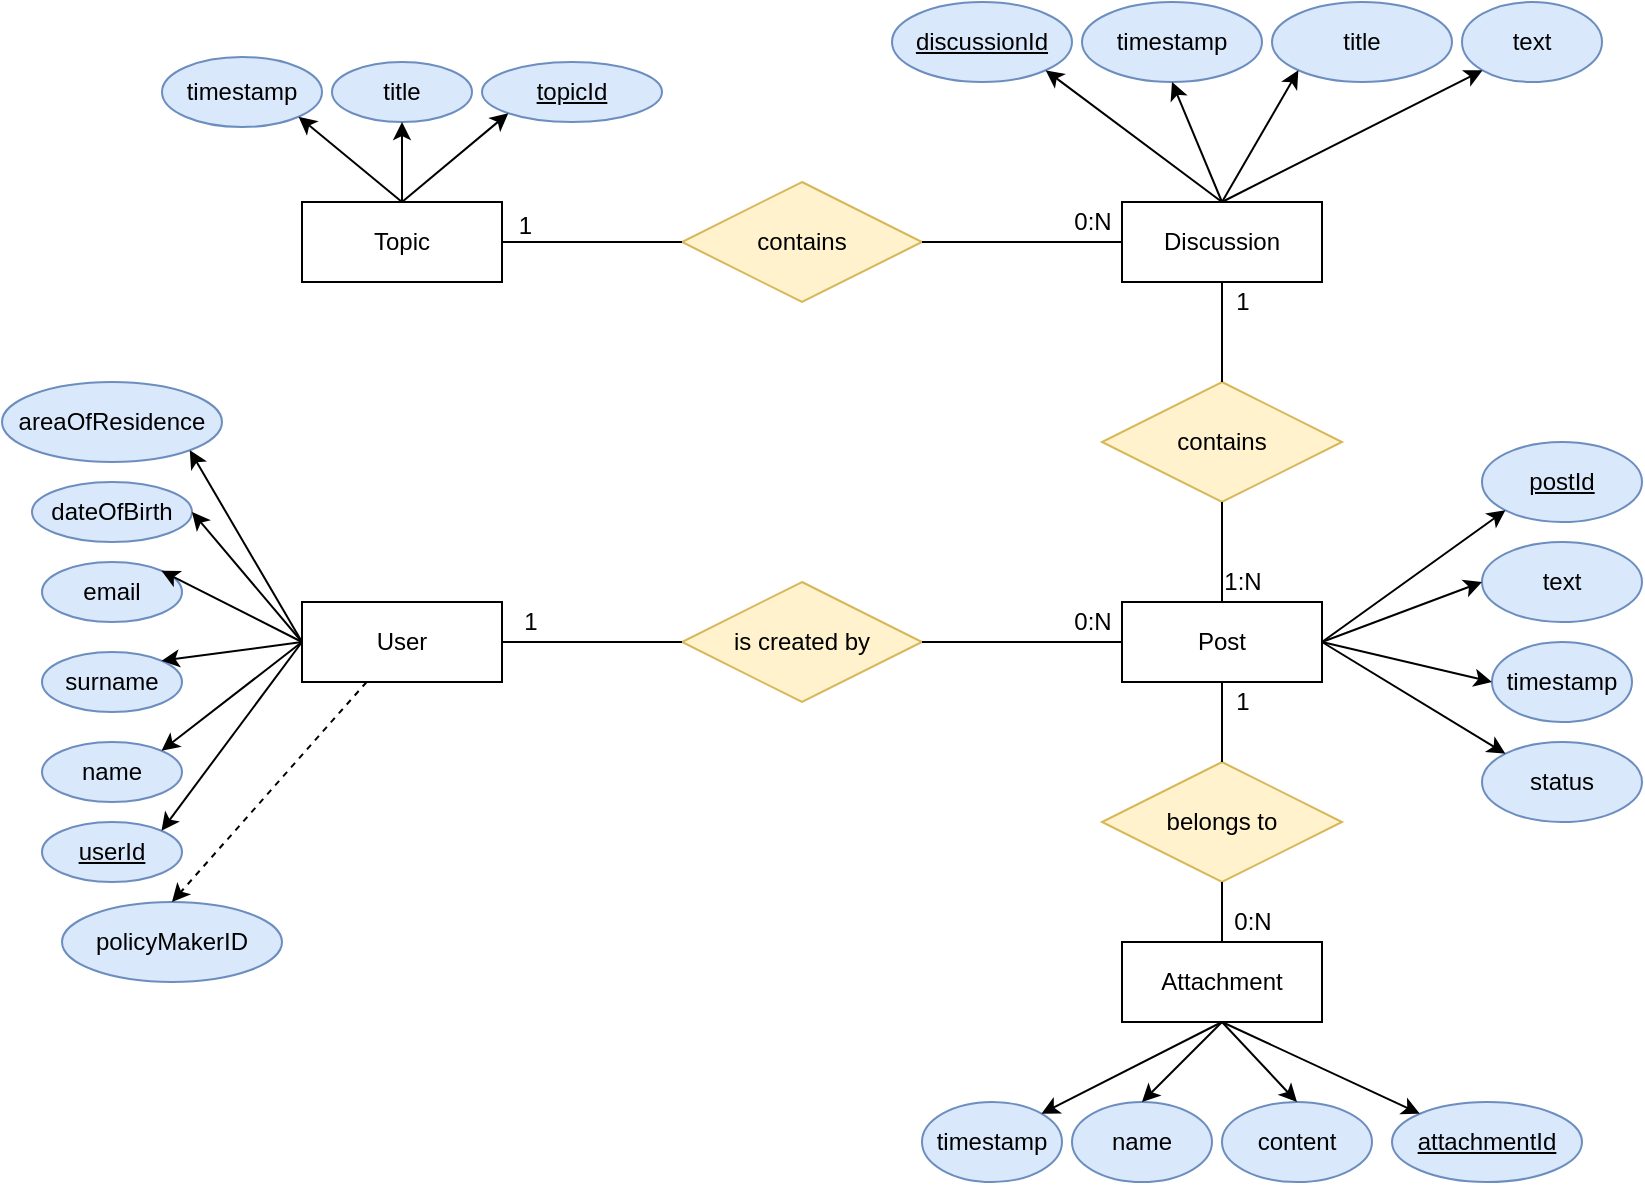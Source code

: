 <mxfile version="16.1.2" type="device" pages="2"><diagram id="SVVBRJqI4IuTLU3fTbfL" name="Forum"><mxGraphModel dx="1662" dy="865" grid="1" gridSize="10" guides="1" tooltips="1" connect="1" arrows="1" fold="1" page="1" pageScale="1" pageWidth="827" pageHeight="1169" math="0" shadow="0"><root><mxCell id="0"/><mxCell id="1" parent="0"/><mxCell id="eWczIR_CgDYCzetP5Jwq-1" value="Topic" style="whiteSpace=wrap;html=1;align=center;" parent="1" vertex="1"><mxGeometry x="290" y="470" width="100" height="40" as="geometry"/></mxCell><mxCell id="eWczIR_CgDYCzetP5Jwq-2" value="&lt;u&gt;topicId&lt;/u&gt;" style="ellipse;whiteSpace=wrap;html=1;fillColor=#dae8fc;strokeColor=#6c8ebf;" parent="1" vertex="1"><mxGeometry x="380" y="400" width="90" height="30" as="geometry"/></mxCell><mxCell id="eWczIR_CgDYCzetP5Jwq-4" value="timestamp" style="ellipse;whiteSpace=wrap;html=1;fillColor=#dae8fc;strokeColor=#6c8ebf;" parent="1" vertex="1"><mxGeometry x="220" y="397.5" width="80" height="35" as="geometry"/></mxCell><mxCell id="eWczIR_CgDYCzetP5Jwq-6" value="title" style="ellipse;whiteSpace=wrap;html=1;fillColor=#dae8fc;strokeColor=#6c8ebf;" parent="1" vertex="1"><mxGeometry x="305" y="400" width="70" height="30" as="geometry"/></mxCell><mxCell id="eWczIR_CgDYCzetP5Jwq-8" value="Discussion" style="whiteSpace=wrap;html=1;align=center;" parent="1" vertex="1"><mxGeometry x="700" y="470" width="100" height="40" as="geometry"/></mxCell><mxCell id="eWczIR_CgDYCzetP5Jwq-9" value="&lt;u&gt;discussionId&lt;/u&gt;" style="ellipse;whiteSpace=wrap;html=1;fillColor=#dae8fc;strokeColor=#6c8ebf;" parent="1" vertex="1"><mxGeometry x="585" y="370" width="90" height="40" as="geometry"/></mxCell><mxCell id="eWczIR_CgDYCzetP5Jwq-11" value="text" style="ellipse;whiteSpace=wrap;html=1;fillColor=#dae8fc;strokeColor=#6c8ebf;" parent="1" vertex="1"><mxGeometry x="870" y="370" width="70" height="40" as="geometry"/></mxCell><mxCell id="eWczIR_CgDYCzetP5Jwq-13" value="title" style="ellipse;whiteSpace=wrap;html=1;fillColor=#dae8fc;strokeColor=#6c8ebf;" parent="1" vertex="1"><mxGeometry x="775" y="370" width="90" height="40" as="geometry"/></mxCell><mxCell id="eWczIR_CgDYCzetP5Jwq-15" value="contains" style="shape=rhombus;perimeter=rhombusPerimeter;whiteSpace=wrap;html=1;align=center;fillColor=#fff2cc;strokeColor=#d6b656;" parent="1" vertex="1"><mxGeometry x="480" y="460" width="120" height="60" as="geometry"/></mxCell><mxCell id="eWczIR_CgDYCzetP5Jwq-16" value="" style="endArrow=none;html=1;rounded=0;exitX=1;exitY=0.5;exitDx=0;exitDy=0;entryX=0;entryY=0.5;entryDx=0;entryDy=0;" parent="1" source="eWczIR_CgDYCzetP5Jwq-1" target="eWczIR_CgDYCzetP5Jwq-15" edge="1"><mxGeometry relative="1" as="geometry"><mxPoint x="390" y="560" as="sourcePoint"/><mxPoint x="550" y="560" as="targetPoint"/></mxGeometry></mxCell><mxCell id="eWczIR_CgDYCzetP5Jwq-17" value="1" style="resizable=0;html=1;align=right;verticalAlign=bottom;" parent="eWczIR_CgDYCzetP5Jwq-16" connectable="0" vertex="1"><mxGeometry x="1" relative="1" as="geometry"><mxPoint x="-75" as="offset"/></mxGeometry></mxCell><mxCell id="eWczIR_CgDYCzetP5Jwq-21" value="" style="endArrow=none;html=1;rounded=0;exitX=1;exitY=0.5;exitDx=0;exitDy=0;entryX=0;entryY=0.5;entryDx=0;entryDy=0;" parent="1" source="eWczIR_CgDYCzetP5Jwq-15" target="eWczIR_CgDYCzetP5Jwq-8" edge="1"><mxGeometry relative="1" as="geometry"><mxPoint x="560" y="550" as="sourcePoint"/><mxPoint x="700" y="550" as="targetPoint"/></mxGeometry></mxCell><mxCell id="eWczIR_CgDYCzetP5Jwq-23" value="Post" style="whiteSpace=wrap;html=1;align=center;" parent="1" vertex="1"><mxGeometry x="700" y="670" width="100" height="40" as="geometry"/></mxCell><mxCell id="eWczIR_CgDYCzetP5Jwq-24" value="&lt;u&gt;postId&lt;/u&gt;" style="ellipse;whiteSpace=wrap;html=1;fillColor=#dae8fc;strokeColor=#6c8ebf;" parent="1" vertex="1"><mxGeometry x="880" y="590" width="80" height="40" as="geometry"/></mxCell><mxCell id="eWczIR_CgDYCzetP5Jwq-27" value="timestamp" style="ellipse;whiteSpace=wrap;html=1;fillColor=#dae8fc;strokeColor=#6c8ebf;" parent="1" vertex="1"><mxGeometry x="680" y="370" width="90" height="40" as="geometry"/></mxCell><mxCell id="eWczIR_CgDYCzetP5Jwq-29" value="" style="endArrow=classic;html=1;rounded=0;exitX=0.5;exitY=0;exitDx=0;exitDy=0;entryX=0.5;entryY=1;entryDx=0;entryDy=0;" parent="1" source="eWczIR_CgDYCzetP5Jwq-8" target="eWczIR_CgDYCzetP5Jwq-27" edge="1"><mxGeometry width="50" height="50" relative="1" as="geometry"><mxPoint x="600" y="700" as="sourcePoint"/><mxPoint x="650" y="650" as="targetPoint"/></mxGeometry></mxCell><mxCell id="eWczIR_CgDYCzetP5Jwq-31" value="" style="endArrow=classic;html=1;rounded=0;exitX=0.5;exitY=0;exitDx=0;exitDy=0;entryX=1;entryY=1;entryDx=0;entryDy=0;" parent="1" source="eWczIR_CgDYCzetP5Jwq-8" target="eWczIR_CgDYCzetP5Jwq-9" edge="1"><mxGeometry width="50" height="50" relative="1" as="geometry"><mxPoint x="785" y="480" as="sourcePoint"/><mxPoint x="840" y="340" as="targetPoint"/></mxGeometry></mxCell><mxCell id="eWczIR_CgDYCzetP5Jwq-32" value="" style="endArrow=classic;html=1;rounded=0;exitX=0.5;exitY=0;exitDx=0;exitDy=0;entryX=0;entryY=1;entryDx=0;entryDy=0;" parent="1" source="eWczIR_CgDYCzetP5Jwq-8" target="eWczIR_CgDYCzetP5Jwq-13" edge="1"><mxGeometry width="50" height="50" relative="1" as="geometry"><mxPoint x="795" y="490" as="sourcePoint"/><mxPoint x="850" y="350" as="targetPoint"/></mxGeometry></mxCell><mxCell id="eWczIR_CgDYCzetP5Jwq-33" value="" style="endArrow=classic;html=1;rounded=0;exitX=0.5;exitY=0;exitDx=0;exitDy=0;entryX=0;entryY=1;entryDx=0;entryDy=0;" parent="1" source="eWczIR_CgDYCzetP5Jwq-8" target="eWczIR_CgDYCzetP5Jwq-11" edge="1"><mxGeometry width="50" height="50" relative="1" as="geometry"><mxPoint x="805" y="500" as="sourcePoint"/><mxPoint x="860" y="360" as="targetPoint"/></mxGeometry></mxCell><mxCell id="eWczIR_CgDYCzetP5Jwq-34" value="text" style="ellipse;whiteSpace=wrap;html=1;fillColor=#dae8fc;strokeColor=#6c8ebf;" parent="1" vertex="1"><mxGeometry x="880" y="640" width="80" height="40" as="geometry"/></mxCell><mxCell id="eWczIR_CgDYCzetP5Jwq-35" value="timestamp" style="ellipse;whiteSpace=wrap;html=1;fillColor=#dae8fc;strokeColor=#6c8ebf;" parent="1" vertex="1"><mxGeometry x="885" y="690" width="70" height="40" as="geometry"/></mxCell><mxCell id="eWczIR_CgDYCzetP5Jwq-36" value="status" style="ellipse;whiteSpace=wrap;html=1;fillColor=#dae8fc;strokeColor=#6c8ebf;" parent="1" vertex="1"><mxGeometry x="880" y="740" width="80" height="40" as="geometry"/></mxCell><mxCell id="eWczIR_CgDYCzetP5Jwq-37" value="" style="endArrow=classic;html=1;rounded=0;exitX=1;exitY=0.5;exitDx=0;exitDy=0;entryX=0;entryY=0.5;entryDx=0;entryDy=0;" parent="1" source="eWczIR_CgDYCzetP5Jwq-23" target="eWczIR_CgDYCzetP5Jwq-34" edge="1"><mxGeometry width="50" height="50" relative="1" as="geometry"><mxPoint x="810" y="480" as="sourcePoint"/><mxPoint x="910" y="420" as="targetPoint"/></mxGeometry></mxCell><mxCell id="eWczIR_CgDYCzetP5Jwq-39" value="" style="endArrow=classic;html=1;rounded=0;exitX=1;exitY=0.5;exitDx=0;exitDy=0;entryX=0;entryY=0.5;entryDx=0;entryDy=0;" parent="1" source="eWczIR_CgDYCzetP5Jwq-23" target="eWczIR_CgDYCzetP5Jwq-35" edge="1"><mxGeometry width="50" height="50" relative="1" as="geometry"><mxPoint x="810" y="640" as="sourcePoint"/><mxPoint x="880" y="710" as="targetPoint"/></mxGeometry></mxCell><mxCell id="eWczIR_CgDYCzetP5Jwq-40" value="" style="endArrow=classic;html=1;rounded=0;entryX=0;entryY=0;entryDx=0;entryDy=0;" parent="1" target="eWczIR_CgDYCzetP5Jwq-36" edge="1"><mxGeometry width="50" height="50" relative="1" as="geometry"><mxPoint x="800" y="690" as="sourcePoint"/><mxPoint x="890" y="720" as="targetPoint"/></mxGeometry></mxCell><mxCell id="eWczIR_CgDYCzetP5Jwq-41" value="" style="endArrow=classic;html=1;rounded=0;entryX=0;entryY=1;entryDx=0;entryDy=0;" parent="1" target="eWczIR_CgDYCzetP5Jwq-24" edge="1"><mxGeometry width="50" height="50" relative="1" as="geometry"><mxPoint x="800" y="690" as="sourcePoint"/><mxPoint x="900" y="730" as="targetPoint"/></mxGeometry></mxCell><mxCell id="eWczIR_CgDYCzetP5Jwq-42" value="contains" style="shape=rhombus;perimeter=rhombusPerimeter;whiteSpace=wrap;html=1;align=center;fillColor=#fff2cc;strokeColor=#d6b656;" parent="1" vertex="1"><mxGeometry x="690" y="560" width="120" height="60" as="geometry"/></mxCell><mxCell id="eWczIR_CgDYCzetP5Jwq-43" value="" style="endArrow=none;html=1;rounded=0;exitX=0.5;exitY=1;exitDx=0;exitDy=0;entryX=0.5;entryY=0;entryDx=0;entryDy=0;" parent="1" source="eWczIR_CgDYCzetP5Jwq-8" target="eWczIR_CgDYCzetP5Jwq-42" edge="1"><mxGeometry relative="1" as="geometry"><mxPoint x="490" y="840" as="sourcePoint"/><mxPoint x="650" y="840" as="targetPoint"/></mxGeometry></mxCell><mxCell id="eWczIR_CgDYCzetP5Jwq-44" value="" style="endArrow=none;html=1;rounded=0;exitX=0.5;exitY=1;exitDx=0;exitDy=0;entryX=0.5;entryY=0;entryDx=0;entryDy=0;" parent="1" source="eWczIR_CgDYCzetP5Jwq-42" target="eWczIR_CgDYCzetP5Jwq-23" edge="1"><mxGeometry relative="1" as="geometry"><mxPoint x="760" y="520" as="sourcePoint"/><mxPoint x="760" y="570" as="targetPoint"/></mxGeometry></mxCell><mxCell id="eWczIR_CgDYCzetP5Jwq-45" value="1:N" style="text;html=1;align=center;verticalAlign=middle;resizable=0;points=[];autosize=1;strokeColor=none;fillColor=none;" parent="1" vertex="1"><mxGeometry x="745" y="650" width="30" height="20" as="geometry"/></mxCell><mxCell id="eWczIR_CgDYCzetP5Jwq-47" value="1" style="text;html=1;align=center;verticalAlign=middle;resizable=0;points=[];autosize=1;strokeColor=none;fillColor=none;" parent="1" vertex="1"><mxGeometry x="750" y="510" width="20" height="20" as="geometry"/></mxCell><mxCell id="eWczIR_CgDYCzetP5Jwq-52" value="is created by" style="shape=rhombus;perimeter=rhombusPerimeter;whiteSpace=wrap;html=1;align=center;fillColor=#fff2cc;strokeColor=#d6b656;" parent="1" vertex="1"><mxGeometry x="480" y="660" width="120" height="60" as="geometry"/></mxCell><mxCell id="eWczIR_CgDYCzetP5Jwq-53" value="" style="endArrow=none;html=1;rounded=0;entryX=0;entryY=0.5;entryDx=0;entryDy=0;exitX=1;exitY=0.5;exitDx=0;exitDy=0;" parent="1" source="eWczIR_CgDYCzetP5Jwq-52" target="eWczIR_CgDYCzetP5Jwq-23" edge="1"><mxGeometry relative="1" as="geometry"><mxPoint x="620" y="760" as="sourcePoint"/><mxPoint x="780" y="760" as="targetPoint"/></mxGeometry></mxCell><mxCell id="eWczIR_CgDYCzetP5Jwq-54" value="0:N" style="text;html=1;align=center;verticalAlign=middle;resizable=0;points=[];autosize=1;strokeColor=none;fillColor=none;" parent="1" vertex="1"><mxGeometry x="670" y="670" width="30" height="20" as="geometry"/></mxCell><mxCell id="eWczIR_CgDYCzetP5Jwq-56" value="User" style="whiteSpace=wrap;html=1;align=center;" parent="1" vertex="1"><mxGeometry x="290" y="670" width="100" height="40" as="geometry"/></mxCell><mxCell id="eWczIR_CgDYCzetP5Jwq-57" value="0:N" style="text;html=1;align=center;verticalAlign=middle;resizable=0;points=[];autosize=1;strokeColor=none;fillColor=none;" parent="1" vertex="1"><mxGeometry x="670" y="470" width="30" height="20" as="geometry"/></mxCell><mxCell id="eWczIR_CgDYCzetP5Jwq-59" value="" style="endArrow=none;html=1;rounded=0;entryX=0;entryY=0.5;entryDx=0;entryDy=0;exitX=1;exitY=0.5;exitDx=0;exitDy=0;" parent="1" source="eWczIR_CgDYCzetP5Jwq-56" target="eWczIR_CgDYCzetP5Jwq-52" edge="1"><mxGeometry relative="1" as="geometry"><mxPoint x="500" y="750" as="sourcePoint"/><mxPoint x="660" y="750" as="targetPoint"/></mxGeometry></mxCell><mxCell id="eWczIR_CgDYCzetP5Jwq-62" value="1" style="text;html=1;align=center;verticalAlign=middle;resizable=0;points=[];autosize=1;strokeColor=none;fillColor=none;" parent="1" vertex="1"><mxGeometry x="394" y="670" width="20" height="20" as="geometry"/></mxCell><mxCell id="eWczIR_CgDYCzetP5Jwq-63" value="&lt;u&gt;userId&lt;/u&gt;" style="ellipse;whiteSpace=wrap;html=1;fillColor=#dae8fc;strokeColor=#6c8ebf;" parent="1" vertex="1"><mxGeometry x="160" y="780" width="70" height="30" as="geometry"/></mxCell><mxCell id="eWczIR_CgDYCzetP5Jwq-64" value="name" style="ellipse;whiteSpace=wrap;html=1;fillColor=#dae8fc;strokeColor=#6c8ebf;" parent="1" vertex="1"><mxGeometry x="160" y="740" width="70" height="30" as="geometry"/></mxCell><mxCell id="eWczIR_CgDYCzetP5Jwq-65" value="surname" style="ellipse;whiteSpace=wrap;html=1;fillColor=#dae8fc;strokeColor=#6c8ebf;" parent="1" vertex="1"><mxGeometry x="160" y="695" width="70" height="30" as="geometry"/></mxCell><mxCell id="eWczIR_CgDYCzetP5Jwq-66" value="email" style="ellipse;whiteSpace=wrap;html=1;fillColor=#dae8fc;strokeColor=#6c8ebf;" parent="1" vertex="1"><mxGeometry x="160" y="650" width="70" height="30" as="geometry"/></mxCell><mxCell id="eWczIR_CgDYCzetP5Jwq-67" value="dateOfBirth" style="ellipse;whiteSpace=wrap;html=1;fillColor=#dae8fc;strokeColor=#6c8ebf;" parent="1" vertex="1"><mxGeometry x="155" y="610" width="80" height="30" as="geometry"/></mxCell><mxCell id="eWczIR_CgDYCzetP5Jwq-68" value="areaOfResidence" style="ellipse;whiteSpace=wrap;html=1;fillColor=#dae8fc;strokeColor=#6c8ebf;" parent="1" vertex="1"><mxGeometry x="140" y="560" width="110" height="40" as="geometry"/></mxCell><mxCell id="eWczIR_CgDYCzetP5Jwq-69" value="" style="endArrow=classic;html=1;rounded=0;entryX=1;entryY=0;entryDx=0;entryDy=0;exitX=0;exitY=0.5;exitDx=0;exitDy=0;" parent="1" source="eWczIR_CgDYCzetP5Jwq-56" target="eWczIR_CgDYCzetP5Jwq-63" edge="1"><mxGeometry width="50" height="50" relative="1" as="geometry"><mxPoint x="540" y="740" as="sourcePoint"/><mxPoint x="901.716" y="755.858" as="targetPoint"/></mxGeometry></mxCell><mxCell id="eWczIR_CgDYCzetP5Jwq-70" value="" style="endArrow=classic;html=1;rounded=0;entryX=1;entryY=0;entryDx=0;entryDy=0;" parent="1" target="eWczIR_CgDYCzetP5Jwq-64" edge="1"><mxGeometry width="50" height="50" relative="1" as="geometry"><mxPoint x="290" y="690" as="sourcePoint"/><mxPoint x="890" y="895" as="targetPoint"/></mxGeometry></mxCell><mxCell id="eWczIR_CgDYCzetP5Jwq-71" value="" style="endArrow=classic;html=1;rounded=0;entryX=1;entryY=0;entryDx=0;entryDy=0;" parent="1" target="eWczIR_CgDYCzetP5Jwq-65" edge="1"><mxGeometry width="50" height="50" relative="1" as="geometry"><mxPoint x="290" y="690" as="sourcePoint"/><mxPoint x="900" y="905" as="targetPoint"/></mxGeometry></mxCell><mxCell id="eWczIR_CgDYCzetP5Jwq-72" value="" style="endArrow=classic;html=1;rounded=0;exitX=0;exitY=0.5;exitDx=0;exitDy=0;entryX=1;entryY=0;entryDx=0;entryDy=0;" parent="1" source="eWczIR_CgDYCzetP5Jwq-56" target="eWczIR_CgDYCzetP5Jwq-66" edge="1"><mxGeometry width="50" height="50" relative="1" as="geometry"><mxPoint x="830" y="930" as="sourcePoint"/><mxPoint x="910" y="915" as="targetPoint"/></mxGeometry></mxCell><mxCell id="eWczIR_CgDYCzetP5Jwq-73" value="" style="endArrow=classic;html=1;rounded=0;entryX=1;entryY=0.5;entryDx=0;entryDy=0;" parent="1" target="eWczIR_CgDYCzetP5Jwq-67" edge="1"><mxGeometry width="50" height="50" relative="1" as="geometry"><mxPoint x="290" y="690" as="sourcePoint"/><mxPoint x="920" y="925" as="targetPoint"/></mxGeometry></mxCell><mxCell id="eWczIR_CgDYCzetP5Jwq-74" value="" style="endArrow=classic;html=1;rounded=0;entryX=1;entryY=1;entryDx=0;entryDy=0;" parent="1" target="eWczIR_CgDYCzetP5Jwq-68" edge="1"><mxGeometry width="50" height="50" relative="1" as="geometry"><mxPoint x="290" y="690" as="sourcePoint"/><mxPoint x="930" y="935" as="targetPoint"/></mxGeometry></mxCell><mxCell id="eWczIR_CgDYCzetP5Jwq-77" value="policyMakerID" style="ellipse;whiteSpace=wrap;html=1;fillColor=#dae8fc;strokeColor=#6c8ebf;" parent="1" vertex="1"><mxGeometry x="170" y="820" width="110" height="40" as="geometry"/></mxCell><mxCell id="eWczIR_CgDYCzetP5Jwq-78" value="" style="endArrow=classic;html=1;rounded=0;entryX=0.5;entryY=0;entryDx=0;entryDy=0;dashed=1;" parent="1" source="eWczIR_CgDYCzetP5Jwq-56" target="eWczIR_CgDYCzetP5Jwq-77" edge="1"><mxGeometry width="50" height="50" relative="1" as="geometry"><mxPoint x="340" y="880" as="sourcePoint"/><mxPoint x="683.891" y="1040.858" as="targetPoint"/></mxGeometry></mxCell><mxCell id="eWczIR_CgDYCzetP5Jwq-79" value="" style="endArrow=classic;html=1;rounded=0;exitX=0.5;exitY=0;exitDx=0;exitDy=0;entryX=0.5;entryY=1;entryDx=0;entryDy=0;" parent="1" source="eWczIR_CgDYCzetP5Jwq-1" target="eWczIR_CgDYCzetP5Jwq-6" edge="1"><mxGeometry width="50" height="50" relative="1" as="geometry"><mxPoint x="770" y="950" as="sourcePoint"/><mxPoint x="693.891" y="990.858" as="targetPoint"/></mxGeometry></mxCell><mxCell id="eWczIR_CgDYCzetP5Jwq-80" value="Attachment" style="whiteSpace=wrap;html=1;align=center;" parent="1" vertex="1"><mxGeometry x="700" y="840" width="100" height="40" as="geometry"/></mxCell><mxCell id="eWczIR_CgDYCzetP5Jwq-81" value="&lt;u&gt;attachmentId&lt;/u&gt;" style="ellipse;whiteSpace=wrap;html=1;fillColor=#dae8fc;strokeColor=#6c8ebf;" parent="1" vertex="1"><mxGeometry x="835" y="920" width="95" height="40" as="geometry"/></mxCell><mxCell id="eWczIR_CgDYCzetP5Jwq-82" value="content" style="ellipse;whiteSpace=wrap;html=1;fillColor=#dae8fc;strokeColor=#6c8ebf;" parent="1" vertex="1"><mxGeometry x="750" y="920" width="75" height="40" as="geometry"/></mxCell><mxCell id="eWczIR_CgDYCzetP5Jwq-83" value="name" style="ellipse;whiteSpace=wrap;html=1;fillColor=#dae8fc;strokeColor=#6c8ebf;" parent="1" vertex="1"><mxGeometry x="675" y="920" width="70" height="40" as="geometry"/></mxCell><mxCell id="eWczIR_CgDYCzetP5Jwq-84" value="timestamp" style="ellipse;whiteSpace=wrap;html=1;fillColor=#dae8fc;strokeColor=#6c8ebf;" parent="1" vertex="1"><mxGeometry x="600" y="920" width="70" height="40" as="geometry"/></mxCell><mxCell id="eWczIR_CgDYCzetP5Jwq-85" value="" style="endArrow=classic;html=1;rounded=0;exitX=0.5;exitY=1;exitDx=0;exitDy=0;entryX=0;entryY=0;entryDx=0;entryDy=0;" parent="1" source="eWczIR_CgDYCzetP5Jwq-80" target="eWczIR_CgDYCzetP5Jwq-81" edge="1"><mxGeometry width="50" height="50" relative="1" as="geometry"><mxPoint x="810" y="690" as="sourcePoint"/><mxPoint x="901.716" y="634.142" as="targetPoint"/></mxGeometry></mxCell><mxCell id="eWczIR_CgDYCzetP5Jwq-86" value="" style="endArrow=classic;html=1;rounded=0;exitX=0.5;exitY=1;exitDx=0;exitDy=0;entryX=0.5;entryY=0;entryDx=0;entryDy=0;" parent="1" source="eWczIR_CgDYCzetP5Jwq-80" target="eWczIR_CgDYCzetP5Jwq-82" edge="1"><mxGeometry width="50" height="50" relative="1" as="geometry"><mxPoint x="760" y="890" as="sourcePoint"/><mxPoint x="859.091" y="935.783" as="targetPoint"/></mxGeometry></mxCell><mxCell id="eWczIR_CgDYCzetP5Jwq-87" value="" style="endArrow=classic;html=1;rounded=0;entryX=0.5;entryY=0;entryDx=0;entryDy=0;" parent="1" target="eWczIR_CgDYCzetP5Jwq-83" edge="1"><mxGeometry width="50" height="50" relative="1" as="geometry"><mxPoint x="750" y="880" as="sourcePoint"/><mxPoint x="869.091" y="945.783" as="targetPoint"/></mxGeometry></mxCell><mxCell id="eWczIR_CgDYCzetP5Jwq-88" value="" style="endArrow=classic;html=1;rounded=0;entryX=1;entryY=0;entryDx=0;entryDy=0;" parent="1" target="eWczIR_CgDYCzetP5Jwq-84" edge="1"><mxGeometry width="50" height="50" relative="1" as="geometry"><mxPoint x="750" y="880" as="sourcePoint"/><mxPoint x="879.091" y="955.783" as="targetPoint"/></mxGeometry></mxCell><mxCell id="eWczIR_CgDYCzetP5Jwq-89" value="belongs to" style="shape=rhombus;perimeter=rhombusPerimeter;whiteSpace=wrap;html=1;align=center;fillColor=#fff2cc;strokeColor=#d6b656;" parent="1" vertex="1"><mxGeometry x="690" y="750" width="120" height="60" as="geometry"/></mxCell><mxCell id="eWczIR_CgDYCzetP5Jwq-91" value="" style="endArrow=none;html=1;rounded=0;entryX=0.5;entryY=1;entryDx=0;entryDy=0;exitX=0.5;exitY=0;exitDx=0;exitDy=0;" parent="1" source="eWczIR_CgDYCzetP5Jwq-80" target="eWczIR_CgDYCzetP5Jwq-89" edge="1"><mxGeometry relative="1" as="geometry"><mxPoint x="620" y="710" as="sourcePoint"/><mxPoint x="720" y="710" as="targetPoint"/></mxGeometry></mxCell><mxCell id="eWczIR_CgDYCzetP5Jwq-94" value="0:N" style="text;html=1;align=center;verticalAlign=middle;resizable=0;points=[];autosize=1;strokeColor=none;fillColor=none;" parent="1" vertex="1"><mxGeometry x="750" y="820" width="30" height="20" as="geometry"/></mxCell><mxCell id="eWczIR_CgDYCzetP5Jwq-95" value="" style="endArrow=none;html=1;rounded=0;entryX=0.5;entryY=1;entryDx=0;entryDy=0;exitX=0.5;exitY=0;exitDx=0;exitDy=0;" parent="1" source="eWczIR_CgDYCzetP5Jwq-89" target="eWczIR_CgDYCzetP5Jwq-23" edge="1"><mxGeometry relative="1" as="geometry"><mxPoint x="610" y="700" as="sourcePoint"/><mxPoint x="710" y="700" as="targetPoint"/></mxGeometry></mxCell><mxCell id="eWczIR_CgDYCzetP5Jwq-96" value="1" style="text;html=1;align=center;verticalAlign=middle;resizable=0;points=[];autosize=1;strokeColor=none;fillColor=none;" parent="1" vertex="1"><mxGeometry x="750" y="710" width="20" height="20" as="geometry"/></mxCell><mxCell id="g9Xf4jRrbOC6-ReCmyB8-1" value="" style="endArrow=classic;html=1;rounded=0;entryX=0;entryY=1;entryDx=0;entryDy=0;" parent="1" target="eWczIR_CgDYCzetP5Jwq-2" edge="1"><mxGeometry width="50" height="50" relative="1" as="geometry"><mxPoint x="340" y="470" as="sourcePoint"/><mxPoint x="350" y="440" as="targetPoint"/></mxGeometry></mxCell><mxCell id="g9Xf4jRrbOC6-ReCmyB8-2" value="" style="endArrow=classic;html=1;rounded=0;entryX=1;entryY=1;entryDx=0;entryDy=0;exitX=0.5;exitY=0;exitDx=0;exitDy=0;" parent="1" source="eWczIR_CgDYCzetP5Jwq-1" target="eWczIR_CgDYCzetP5Jwq-4" edge="1"><mxGeometry width="50" height="50" relative="1" as="geometry"><mxPoint x="350" y="480" as="sourcePoint"/><mxPoint x="413.18" y="435.607" as="targetPoint"/></mxGeometry></mxCell></root></mxGraphModel></diagram><diagram id="foXrE6u7Th4RxRykIE3-" name="Data"><mxGraphModel dx="1048" dy="882" grid="1" gridSize="10" guides="1" tooltips="1" connect="1" arrows="1" fold="1" page="1" pageScale="1" pageWidth="827" pageHeight="1169" math="0" shadow="0"><root><mxCell id="WD-2zrAMPPx7bF9VsdMT-0"/><mxCell id="WD-2zrAMPPx7bF9VsdMT-1" parent="WD-2zrAMPPx7bF9VsdMT-0"/><mxCell id="q-6Tdp9Xs66mtsXWJOgY-0" value="Administrator" style="whiteSpace=wrap;html=1;align=center;" vertex="1" parent="WD-2zrAMPPx7bF9VsdMT-1"><mxGeometry x="120" y="120" width="100" height="40" as="geometry"/></mxCell><mxCell id="q-6Tdp9Xs66mtsXWJOgY-1" value="&lt;u&gt;administratorId&lt;/u&gt;" style="ellipse;whiteSpace=wrap;html=1;align=center;fillColor=#dae8fc;strokeColor=#6c8ebf;" vertex="1" parent="WD-2zrAMPPx7bF9VsdMT-1"><mxGeometry x="120" y="50" width="100" height="40" as="geometry"/></mxCell><mxCell id="q-6Tdp9Xs66mtsXWJOgY-2" value="email" style="ellipse;whiteSpace=wrap;html=1;align=center;fillColor=#dae8fc;strokeColor=#6c8ebf;" vertex="1" parent="WD-2zrAMPPx7bF9VsdMT-1"><mxGeometry x="30" y="70" width="70" height="30" as="geometry"/></mxCell><mxCell id="q-6Tdp9Xs66mtsXWJOgY-3" value="password" style="ellipse;whiteSpace=wrap;html=1;align=center;fillColor=#dae8fc;strokeColor=#6c8ebf;" vertex="1" parent="WD-2zrAMPPx7bF9VsdMT-1"><mxGeometry x="30" y="125" width="70" height="30" as="geometry"/></mxCell><mxCell id="q-6Tdp9Xs66mtsXWJOgY-4" value="" style="endArrow=classic;html=1;rounded=0;exitX=0;exitY=0.5;exitDx=0;exitDy=0;entryX=1;entryY=0.5;entryDx=0;entryDy=0;" edge="1" parent="WD-2zrAMPPx7bF9VsdMT-1" source="q-6Tdp9Xs66mtsXWJOgY-0" target="q-6Tdp9Xs66mtsXWJOgY-3"><mxGeometry width="50" height="50" relative="1" as="geometry"><mxPoint x="390" y="490" as="sourcePoint"/><mxPoint x="440" y="440" as="targetPoint"/></mxGeometry></mxCell><mxCell id="q-6Tdp9Xs66mtsXWJOgY-5" value="" style="endArrow=classic;html=1;rounded=0;exitX=0;exitY=0;exitDx=0;exitDy=0;entryX=1;entryY=1;entryDx=0;entryDy=0;" edge="1" parent="WD-2zrAMPPx7bF9VsdMT-1" source="q-6Tdp9Xs66mtsXWJOgY-0" target="q-6Tdp9Xs66mtsXWJOgY-2"><mxGeometry width="50" height="50" relative="1" as="geometry"><mxPoint x="390" y="490" as="sourcePoint"/><mxPoint x="440" y="440" as="targetPoint"/></mxGeometry></mxCell><mxCell id="q-6Tdp9Xs66mtsXWJOgY-6" value="" style="endArrow=classic;html=1;rounded=0;exitX=0.5;exitY=0;exitDx=0;exitDy=0;entryX=0.5;entryY=1;entryDx=0;entryDy=0;" edge="1" parent="WD-2zrAMPPx7bF9VsdMT-1" source="q-6Tdp9Xs66mtsXWJOgY-0" target="q-6Tdp9Xs66mtsXWJOgY-1"><mxGeometry width="50" height="50" relative="1" as="geometry"><mxPoint x="130" y="130" as="sourcePoint"/><mxPoint x="99.749" y="105.607" as="targetPoint"/></mxGeometry></mxCell><mxCell id="q-6Tdp9Xs66mtsXWJOgY-8" value="DataSource" style="whiteSpace=wrap;html=1;align=center;" vertex="1" parent="WD-2zrAMPPx7bF9VsdMT-1"><mxGeometry x="460" y="120" width="100" height="40" as="geometry"/></mxCell><mxCell id="q-6Tdp9Xs66mtsXWJOgY-9" value="provide" style="shape=rhombus;perimeter=rhombusPerimeter;whiteSpace=wrap;html=1;align=center;fillColor=#fff2cc;strokeColor=#d6b656;" vertex="1" parent="WD-2zrAMPPx7bF9VsdMT-1"><mxGeometry x="450" y="210" width="120" height="60" as="geometry"/></mxCell><mxCell id="q-6Tdp9Xs66mtsXWJOgY-10" value="Data" style="whiteSpace=wrap;html=1;align=center;" vertex="1" parent="WD-2zrAMPPx7bF9VsdMT-1"><mxGeometry x="460" y="330" width="100" height="40" as="geometry"/></mxCell><mxCell id="q-6Tdp9Xs66mtsXWJOgY-11" value="DataSet" style="whiteSpace=wrap;html=1;align=center;" vertex="1" parent="WD-2zrAMPPx7bF9VsdMT-1"><mxGeometry x="120" y="330" width="100" height="40" as="geometry"/></mxCell><mxCell id="q-6Tdp9Xs66mtsXWJOgY-12" value="used by" style="shape=rhombus;perimeter=rhombusPerimeter;whiteSpace=wrap;html=1;align=center;fillColor=#fff2cc;strokeColor=#d6b656;" vertex="1" parent="WD-2zrAMPPx7bF9VsdMT-1"><mxGeometry x="280" y="320" width="120" height="60" as="geometry"/></mxCell><mxCell id="q-6Tdp9Xs66mtsXWJOgY-13" value="DataType" style="whiteSpace=wrap;html=1;align=center;" vertex="1" parent="WD-2zrAMPPx7bF9VsdMT-1"><mxGeometry x="827" y="120" width="100" height="40" as="geometry"/></mxCell><mxCell id="q-6Tdp9Xs66mtsXWJOgY-14" value="is of type" style="shape=rhombus;perimeter=rhombusPerimeter;whiteSpace=wrap;html=1;align=center;fillColor=#fff2cc;strokeColor=#d6b656;" vertex="1" parent="WD-2zrAMPPx7bF9VsdMT-1"><mxGeometry x="650" y="110" width="120" height="60" as="geometry"/></mxCell><mxCell id="q-6Tdp9Xs66mtsXWJOgY-18" value="" style="endArrow=none;html=1;rounded=0;exitX=1;exitY=0.5;exitDx=0;exitDy=0;entryX=0;entryY=0.5;entryDx=0;entryDy=0;" edge="1" parent="WD-2zrAMPPx7bF9VsdMT-1" source="q-6Tdp9Xs66mtsXWJOgY-8" target="q-6Tdp9Xs66mtsXWJOgY-14"><mxGeometry relative="1" as="geometry"><mxPoint x="240" y="160" as="sourcePoint"/><mxPoint x="300" y="160" as="targetPoint"/></mxGeometry></mxCell><mxCell id="q-6Tdp9Xs66mtsXWJOgY-19" value="" style="endArrow=none;html=1;rounded=0;exitX=1;exitY=0.5;exitDx=0;exitDy=0;entryX=0;entryY=0.5;entryDx=0;entryDy=0;" edge="1" parent="WD-2zrAMPPx7bF9VsdMT-1" source="q-6Tdp9Xs66mtsXWJOgY-14" target="q-6Tdp9Xs66mtsXWJOgY-13"><mxGeometry relative="1" as="geometry"><mxPoint x="250" y="170" as="sourcePoint"/><mxPoint x="310" y="170" as="targetPoint"/></mxGeometry></mxCell><mxCell id="q-6Tdp9Xs66mtsXWJOgY-20" value="" style="endArrow=none;html=1;rounded=0;exitX=0.5;exitY=0;exitDx=0;exitDy=0;entryX=0.5;entryY=1;entryDx=0;entryDy=0;" edge="1" parent="WD-2zrAMPPx7bF9VsdMT-1" source="q-6Tdp9Xs66mtsXWJOgY-9" target="q-6Tdp9Xs66mtsXWJOgY-8"><mxGeometry relative="1" as="geometry"><mxPoint x="260" y="180" as="sourcePoint"/><mxPoint x="320" y="180" as="targetPoint"/></mxGeometry></mxCell><mxCell id="q-6Tdp9Xs66mtsXWJOgY-21" value="" style="endArrow=none;html=1;rounded=0;exitX=0.5;exitY=0;exitDx=0;exitDy=0;entryX=0.5;entryY=1;entryDx=0;entryDy=0;" edge="1" parent="WD-2zrAMPPx7bF9VsdMT-1" source="q-6Tdp9Xs66mtsXWJOgY-10" target="q-6Tdp9Xs66mtsXWJOgY-9"><mxGeometry relative="1" as="geometry"><mxPoint x="270" y="190" as="sourcePoint"/><mxPoint x="330" y="190" as="targetPoint"/></mxGeometry></mxCell><mxCell id="q-6Tdp9Xs66mtsXWJOgY-22" value="" style="endArrow=none;html=1;rounded=0;exitX=1;exitY=0.5;exitDx=0;exitDy=0;entryX=0;entryY=0.5;entryDx=0;entryDy=0;" edge="1" parent="WD-2zrAMPPx7bF9VsdMT-1" source="q-6Tdp9Xs66mtsXWJOgY-12" target="q-6Tdp9Xs66mtsXWJOgY-10"><mxGeometry relative="1" as="geometry"><mxPoint x="280" y="200" as="sourcePoint"/><mxPoint x="340" y="200" as="targetPoint"/></mxGeometry></mxCell><mxCell id="q-6Tdp9Xs66mtsXWJOgY-23" value="" style="endArrow=none;html=1;rounded=0;exitX=1;exitY=0.5;exitDx=0;exitDy=0;entryX=0;entryY=0.5;entryDx=0;entryDy=0;" edge="1" parent="WD-2zrAMPPx7bF9VsdMT-1" source="q-6Tdp9Xs66mtsXWJOgY-11" target="q-6Tdp9Xs66mtsXWJOgY-12"><mxGeometry relative="1" as="geometry"><mxPoint x="290" y="210" as="sourcePoint"/><mxPoint x="350" y="210" as="targetPoint"/></mxGeometry></mxCell><mxCell id="q-6Tdp9Xs66mtsXWJOgY-25" value="to calculate" style="shape=rhombus;perimeter=rhombusPerimeter;whiteSpace=wrap;html=1;align=center;fillColor=#fff2cc;strokeColor=#d6b656;" vertex="1" parent="WD-2zrAMPPx7bF9VsdMT-1"><mxGeometry x="110" y="430" width="120" height="60" as="geometry"/></mxCell><mxCell id="q-6Tdp9Xs66mtsXWJOgY-26" value="Ranking" style="whiteSpace=wrap;html=1;align=center;" vertex="1" parent="WD-2zrAMPPx7bF9VsdMT-1"><mxGeometry x="120" y="550" width="100" height="40" as="geometry"/></mxCell><mxCell id="q-6Tdp9Xs66mtsXWJOgY-27" value="" style="endArrow=none;html=1;rounded=0;exitX=0.5;exitY=1;exitDx=0;exitDy=0;entryX=0.5;entryY=0;entryDx=0;entryDy=0;" edge="1" parent="WD-2zrAMPPx7bF9VsdMT-1" source="q-6Tdp9Xs66mtsXWJOgY-11" target="q-6Tdp9Xs66mtsXWJOgY-25"><mxGeometry relative="1" as="geometry"><mxPoint x="230" y="360" as="sourcePoint"/><mxPoint x="290" y="360" as="targetPoint"/></mxGeometry></mxCell><mxCell id="q-6Tdp9Xs66mtsXWJOgY-28" value="" style="endArrow=none;html=1;rounded=0;exitX=0.5;exitY=1;exitDx=0;exitDy=0;entryX=0.5;entryY=0;entryDx=0;entryDy=0;" edge="1" parent="WD-2zrAMPPx7bF9VsdMT-1" source="q-6Tdp9Xs66mtsXWJOgY-25" target="q-6Tdp9Xs66mtsXWJOgY-26"><mxGeometry relative="1" as="geometry"><mxPoint x="240" y="370" as="sourcePoint"/><mxPoint x="300" y="370" as="targetPoint"/></mxGeometry></mxCell><mxCell id="q-6Tdp9Xs66mtsXWJOgY-29" value="&lt;u&gt;dataSourceId&lt;/u&gt;" style="ellipse;whiteSpace=wrap;html=1;align=center;fillColor=#dae8fc;strokeColor=#6c8ebf;" vertex="1" parent="WD-2zrAMPPx7bF9VsdMT-1"><mxGeometry x="360" y="70" width="86" height="30" as="geometry"/></mxCell><mxCell id="q-6Tdp9Xs66mtsXWJOgY-30" value="name" style="ellipse;whiteSpace=wrap;html=1;align=center;fillColor=#dae8fc;strokeColor=#6c8ebf;" vertex="1" parent="WD-2zrAMPPx7bF9VsdMT-1"><mxGeometry x="478.5" y="60" width="63" height="30" as="geometry"/></mxCell><mxCell id="q-6Tdp9Xs66mtsXWJOgY-32" value="source" style="ellipse;whiteSpace=wrap;html=1;align=center;fillColor=#dae8fc;strokeColor=#6c8ebf;" vertex="1" parent="WD-2zrAMPPx7bF9VsdMT-1"><mxGeometry x="560" y="60" width="63" height="30" as="geometry"/></mxCell><mxCell id="q-6Tdp9Xs66mtsXWJOgY-33" value="description" style="ellipse;whiteSpace=wrap;html=1;align=center;fillColor=#dae8fc;strokeColor=#6c8ebf;" vertex="1" parent="WD-2zrAMPPx7bF9VsdMT-1"><mxGeometry x="350" y="125" width="71.5" height="30" as="geometry"/></mxCell><mxCell id="q-6Tdp9Xs66mtsXWJOgY-34" value="" style="endArrow=classic;html=1;rounded=0;exitX=0.75;exitY=0;exitDx=0;exitDy=0;entryX=0;entryY=1;entryDx=0;entryDy=0;" edge="1" parent="WD-2zrAMPPx7bF9VsdMT-1" source="q-6Tdp9Xs66mtsXWJOgY-8" target="q-6Tdp9Xs66mtsXWJOgY-32"><mxGeometry width="50" height="50" relative="1" as="geometry"><mxPoint x="180" y="130" as="sourcePoint"/><mxPoint x="180" y="100" as="targetPoint"/></mxGeometry></mxCell><mxCell id="q-6Tdp9Xs66mtsXWJOgY-35" value="" style="endArrow=classic;html=1;rounded=0;exitX=0.5;exitY=0;exitDx=0;exitDy=0;entryX=0.5;entryY=1;entryDx=0;entryDy=0;" edge="1" parent="WD-2zrAMPPx7bF9VsdMT-1" source="q-6Tdp9Xs66mtsXWJOgY-8" target="q-6Tdp9Xs66mtsXWJOgY-30"><mxGeometry width="50" height="50" relative="1" as="geometry"><mxPoint x="545" y="130" as="sourcePoint"/><mxPoint x="579.405" y="95.691" as="targetPoint"/></mxGeometry></mxCell><mxCell id="q-6Tdp9Xs66mtsXWJOgY-36" value="" style="endArrow=classic;html=1;rounded=0;exitX=0;exitY=0;exitDx=0;exitDy=0;entryX=1;entryY=1;entryDx=0;entryDy=0;" edge="1" parent="WD-2zrAMPPx7bF9VsdMT-1" source="q-6Tdp9Xs66mtsXWJOgY-8" target="q-6Tdp9Xs66mtsXWJOgY-29"><mxGeometry width="50" height="50" relative="1" as="geometry"><mxPoint x="555" y="140" as="sourcePoint"/><mxPoint x="589.405" y="105.691" as="targetPoint"/></mxGeometry></mxCell><mxCell id="q-6Tdp9Xs66mtsXWJOgY-37" value="" style="endArrow=classic;html=1;rounded=0;exitX=0;exitY=0.5;exitDx=0;exitDy=0;entryX=1;entryY=0.5;entryDx=0;entryDy=0;" edge="1" parent="WD-2zrAMPPx7bF9VsdMT-1" source="q-6Tdp9Xs66mtsXWJOgY-8" target="q-6Tdp9Xs66mtsXWJOgY-33"><mxGeometry width="50" height="50" relative="1" as="geometry"><mxPoint x="565" y="150" as="sourcePoint"/><mxPoint x="599.405" y="115.691" as="targetPoint"/></mxGeometry></mxCell><mxCell id="q-6Tdp9Xs66mtsXWJOgY-38" value="0:N" style="text;html=1;align=center;verticalAlign=middle;resizable=0;points=[];autosize=1;strokeColor=none;fillColor=none;" vertex="1" parent="WD-2zrAMPPx7bF9VsdMT-1"><mxGeometry x="560" y="120" width="30" height="20" as="geometry"/></mxCell><mxCell id="q-6Tdp9Xs66mtsXWJOgY-39" value="1" style="text;html=1;align=center;verticalAlign=middle;resizable=0;points=[];autosize=1;strokeColor=none;fillColor=none;" vertex="1" parent="WD-2zrAMPPx7bF9VsdMT-1"><mxGeometry x="802" y="120" width="20" height="20" as="geometry"/></mxCell><mxCell id="3PknBSR19yk84UpSqc1q-0" value="&lt;u&gt;dataTypeId&lt;/u&gt;" style="ellipse;whiteSpace=wrap;html=1;align=center;fillColor=#dae8fc;strokeColor=#6c8ebf;" vertex="1" parent="WD-2zrAMPPx7bF9VsdMT-1"><mxGeometry x="790" y="70" width="86" height="30" as="geometry"/></mxCell><mxCell id="3PknBSR19yk84UpSqc1q-1" value="name" style="ellipse;whiteSpace=wrap;html=1;align=center;fillColor=#dae8fc;strokeColor=#6c8ebf;" vertex="1" parent="WD-2zrAMPPx7bF9VsdMT-1"><mxGeometry x="890" y="70" width="63" height="30" as="geometry"/></mxCell><mxCell id="3PknBSR19yk84UpSqc1q-2" value="" style="endArrow=classic;html=1;rounded=0;exitX=0.25;exitY=0;exitDx=0;exitDy=0;entryX=0.5;entryY=1;entryDx=0;entryDy=0;" edge="1" parent="WD-2zrAMPPx7bF9VsdMT-1" source="q-6Tdp9Xs66mtsXWJOgY-13" target="3PknBSR19yk84UpSqc1q-0"><mxGeometry width="50" height="50" relative="1" as="geometry"><mxPoint x="520" y="130" as="sourcePoint"/><mxPoint x="520" y="100" as="targetPoint"/></mxGeometry></mxCell><mxCell id="3PknBSR19yk84UpSqc1q-3" value="" style="endArrow=classic;html=1;rounded=0;exitX=0.75;exitY=0;exitDx=0;exitDy=0;entryX=0.5;entryY=1;entryDx=0;entryDy=0;" edge="1" parent="WD-2zrAMPPx7bF9VsdMT-1" source="q-6Tdp9Xs66mtsXWJOgY-13" target="3PknBSR19yk84UpSqc1q-1"><mxGeometry width="50" height="50" relative="1" as="geometry"><mxPoint x="862" y="130" as="sourcePoint"/><mxPoint x="843" y="110" as="targetPoint"/></mxGeometry></mxCell><mxCell id="3PknBSR19yk84UpSqc1q-4" value="1" style="text;html=1;align=center;verticalAlign=middle;resizable=0;points=[];autosize=1;strokeColor=none;fillColor=none;" vertex="1" parent="WD-2zrAMPPx7bF9VsdMT-1"><mxGeometry x="510" y="160" width="20" height="20" as="geometry"/></mxCell><mxCell id="3PknBSR19yk84UpSqc1q-5" value="0:N" style="text;html=1;align=center;verticalAlign=middle;resizable=0;points=[];autosize=1;strokeColor=none;fillColor=none;" vertex="1" parent="WD-2zrAMPPx7bF9VsdMT-1"><mxGeometry x="515" y="310" width="30" height="20" as="geometry"/></mxCell><mxCell id="3PknBSR19yk84UpSqc1q-6" value="1:M" style="text;html=1;align=center;verticalAlign=middle;resizable=0;points=[];autosize=1;strokeColor=none;fillColor=none;" vertex="1" parent="WD-2zrAMPPx7bF9VsdMT-1"><mxGeometry x="420" y="330" width="40" height="20" as="geometry"/></mxCell><mxCell id="3PknBSR19yk84UpSqc1q-7" value="0:N" style="text;html=1;align=center;verticalAlign=middle;resizable=0;points=[];autosize=1;strokeColor=none;fillColor=none;" vertex="1" parent="WD-2zrAMPPx7bF9VsdMT-1"><mxGeometry x="220" y="330" width="30" height="20" as="geometry"/></mxCell><mxCell id="3PknBSR19yk84UpSqc1q-8" value="&lt;u&gt;dataId&lt;/u&gt;" style="ellipse;whiteSpace=wrap;html=1;align=center;fillColor=#dae8fc;strokeColor=#6c8ebf;" vertex="1" parent="WD-2zrAMPPx7bF9VsdMT-1"><mxGeometry x="380" y="410" width="86" height="30" as="geometry"/></mxCell><mxCell id="3PknBSR19yk84UpSqc1q-9" value="value" style="ellipse;whiteSpace=wrap;html=1;align=center;fillColor=#dae8fc;strokeColor=#6c8ebf;" vertex="1" parent="WD-2zrAMPPx7bF9VsdMT-1"><mxGeometry x="478.5" y="410" width="63" height="30" as="geometry"/></mxCell><mxCell id="3PknBSR19yk84UpSqc1q-10" value="timestamp" style="ellipse;whiteSpace=wrap;html=1;align=center;fillColor=#dae8fc;strokeColor=#6c8ebf;" vertex="1" parent="WD-2zrAMPPx7bF9VsdMT-1"><mxGeometry x="553" y="410" width="70" height="30" as="geometry"/></mxCell><mxCell id="3PknBSR19yk84UpSqc1q-11" value="" style="endArrow=classic;html=1;rounded=0;exitX=0.5;exitY=1;exitDx=0;exitDy=0;" edge="1" parent="WD-2zrAMPPx7bF9VsdMT-1" source="q-6Tdp9Xs66mtsXWJOgY-10" target="3PknBSR19yk84UpSqc1q-9"><mxGeometry width="50" height="50" relative="1" as="geometry"><mxPoint x="470" y="130" as="sourcePoint"/><mxPoint x="443.406" y="105.607" as="targetPoint"/></mxGeometry></mxCell><mxCell id="3PknBSR19yk84UpSqc1q-12" value="" style="endArrow=classic;html=1;rounded=0;exitX=0.75;exitY=1;exitDx=0;exitDy=0;entryX=0;entryY=0;entryDx=0;entryDy=0;" edge="1" parent="WD-2zrAMPPx7bF9VsdMT-1" source="q-6Tdp9Xs66mtsXWJOgY-10" target="3PknBSR19yk84UpSqc1q-10"><mxGeometry width="50" height="50" relative="1" as="geometry"><mxPoint x="520" y="380" as="sourcePoint"/><mxPoint x="520" y="420" as="targetPoint"/></mxGeometry></mxCell><mxCell id="3PknBSR19yk84UpSqc1q-13" value="" style="endArrow=classic;html=1;rounded=0;exitX=0.25;exitY=1;exitDx=0;exitDy=0;entryX=1;entryY=0;entryDx=0;entryDy=0;" edge="1" parent="WD-2zrAMPPx7bF9VsdMT-1" source="q-6Tdp9Xs66mtsXWJOgY-10" target="3PknBSR19yk84UpSqc1q-8"><mxGeometry width="50" height="50" relative="1" as="geometry"><mxPoint x="530" y="390" as="sourcePoint"/><mxPoint x="530" y="430" as="targetPoint"/></mxGeometry></mxCell><mxCell id="3PknBSR19yk84UpSqc1q-14" value="0:N" style="text;html=1;align=center;verticalAlign=middle;resizable=0;points=[];autosize=1;strokeColor=none;fillColor=none;" vertex="1" parent="WD-2zrAMPPx7bF9VsdMT-1"><mxGeometry x="170" y="530" width="30" height="20" as="geometry"/></mxCell><mxCell id="3PknBSR19yk84UpSqc1q-16" value="1" style="text;html=1;align=center;verticalAlign=middle;resizable=0;points=[];autosize=1;strokeColor=none;fillColor=none;" vertex="1" parent="WD-2zrAMPPx7bF9VsdMT-1"><mxGeometry x="170" y="370" width="20" height="20" as="geometry"/></mxCell><mxCell id="3PknBSR19yk84UpSqc1q-17" value="&lt;u&gt;dataSetId&lt;/u&gt;" style="ellipse;whiteSpace=wrap;html=1;align=center;fillColor=#dae8fc;strokeColor=#6c8ebf;" vertex="1" parent="WD-2zrAMPPx7bF9VsdMT-1"><mxGeometry x="34" y="280" width="86" height="30" as="geometry"/></mxCell><mxCell id="3PknBSR19yk84UpSqc1q-18" value="date" style="ellipse;whiteSpace=wrap;html=1;align=center;fillColor=#dae8fc;strokeColor=#6c8ebf;" vertex="1" parent="WD-2zrAMPPx7bF9VsdMT-1"><mxGeometry x="135" y="280" width="70" height="30" as="geometry"/></mxCell><mxCell id="3PknBSR19yk84UpSqc1q-19" value="name" style="ellipse;whiteSpace=wrap;html=1;align=center;fillColor=#dae8fc;strokeColor=#6c8ebf;" vertex="1" parent="WD-2zrAMPPx7bF9VsdMT-1"><mxGeometry x="20" y="335" width="63" height="30" as="geometry"/></mxCell><mxCell id="3PknBSR19yk84UpSqc1q-20" value="" style="endArrow=classic;html=1;rounded=0;exitX=0;exitY=0.5;exitDx=0;exitDy=0;entryX=1;entryY=0.5;entryDx=0;entryDy=0;" edge="1" parent="WD-2zrAMPPx7bF9VsdMT-1" source="q-6Tdp9Xs66mtsXWJOgY-11" target="3PknBSR19yk84UpSqc1q-19"><mxGeometry width="50" height="50" relative="1" as="geometry"><mxPoint x="495" y="380" as="sourcePoint"/><mxPoint x="463.406" y="424.393" as="targetPoint"/></mxGeometry></mxCell><mxCell id="3PknBSR19yk84UpSqc1q-21" value="" style="endArrow=classic;html=1;rounded=0;exitX=0.25;exitY=0;exitDx=0;exitDy=0;entryX=1;entryY=1;entryDx=0;entryDy=0;" edge="1" parent="WD-2zrAMPPx7bF9VsdMT-1" source="q-6Tdp9Xs66mtsXWJOgY-11" target="3PknBSR19yk84UpSqc1q-17"><mxGeometry width="50" height="50" relative="1" as="geometry"><mxPoint x="130" y="360" as="sourcePoint"/><mxPoint x="93" y="360" as="targetPoint"/></mxGeometry></mxCell><mxCell id="3PknBSR19yk84UpSqc1q-22" value="" style="endArrow=classic;html=1;rounded=0;exitX=0.5;exitY=0;exitDx=0;exitDy=0;entryX=0.5;entryY=1;entryDx=0;entryDy=0;" edge="1" parent="WD-2zrAMPPx7bF9VsdMT-1" source="q-6Tdp9Xs66mtsXWJOgY-11" target="3PknBSR19yk84UpSqc1q-18"><mxGeometry width="50" height="50" relative="1" as="geometry"><mxPoint x="140" y="370" as="sourcePoint"/><mxPoint x="103" y="370" as="targetPoint"/></mxGeometry></mxCell><mxCell id="3PknBSR19yk84UpSqc1q-23" value="&lt;u&gt;rankingId&lt;/u&gt;" style="ellipse;whiteSpace=wrap;html=1;align=center;fillColor=#dae8fc;strokeColor=#6c8ebf;" vertex="1" parent="WD-2zrAMPPx7bF9VsdMT-1"><mxGeometry x="8.5" y="555" width="86" height="30" as="geometry"/></mxCell><mxCell id="3PknBSR19yk84UpSqc1q-24" value="timestamp" style="ellipse;whiteSpace=wrap;html=1;align=center;fillColor=#dae8fc;strokeColor=#6c8ebf;" vertex="1" parent="WD-2zrAMPPx7bF9VsdMT-1"><mxGeometry x="30" y="620" width="70" height="30" as="geometry"/></mxCell><mxCell id="3PknBSR19yk84UpSqc1q-25" value="parameters" style="ellipse;whiteSpace=wrap;html=1;align=center;fillColor=#dae8fc;strokeColor=#6c8ebf;" vertex="1" parent="WD-2zrAMPPx7bF9VsdMT-1"><mxGeometry x="130" y="620" width="80" height="30" as="geometry"/></mxCell><mxCell id="3PknBSR19yk84UpSqc1q-26" value="name" style="ellipse;whiteSpace=wrap;html=1;align=center;fillColor=#dae8fc;strokeColor=#6c8ebf;" vertex="1" parent="WD-2zrAMPPx7bF9VsdMT-1"><mxGeometry x="230" y="620" width="80" height="30" as="geometry"/></mxCell><mxCell id="3PknBSR19yk84UpSqc1q-27" value="composed by" style="shape=rhombus;perimeter=rhombusPerimeter;whiteSpace=wrap;html=1;align=center;fillColor=#fff2cc;strokeColor=#d6b656;" vertex="1" parent="WD-2zrAMPPx7bF9VsdMT-1"><mxGeometry x="280" y="540" width="120" height="60" as="geometry"/></mxCell><mxCell id="3PknBSR19yk84UpSqc1q-28" value="Area" style="whiteSpace=wrap;html=1;align=center;" vertex="1" parent="WD-2zrAMPPx7bF9VsdMT-1"><mxGeometry x="460" y="550" width="100" height="40" as="geometry"/></mxCell><mxCell id="3PknBSR19yk84UpSqc1q-30" value="" style="endArrow=none;html=1;rounded=0;exitX=1;exitY=0.5;exitDx=0;exitDy=0;entryX=0;entryY=0.5;entryDx=0;entryDy=0;" edge="1" parent="WD-2zrAMPPx7bF9VsdMT-1" source="q-6Tdp9Xs66mtsXWJOgY-26" target="3PknBSR19yk84UpSqc1q-27"><mxGeometry relative="1" as="geometry"><mxPoint x="230" y="360" as="sourcePoint"/><mxPoint x="290" y="360" as="targetPoint"/></mxGeometry></mxCell><mxCell id="3PknBSR19yk84UpSqc1q-31" value="" style="endArrow=none;html=1;rounded=0;exitX=1;exitY=0.5;exitDx=0;exitDy=0;entryX=0;entryY=0.5;entryDx=0;entryDy=0;" edge="1" parent="WD-2zrAMPPx7bF9VsdMT-1" source="3PknBSR19yk84UpSqc1q-27" target="3PknBSR19yk84UpSqc1q-28"><mxGeometry relative="1" as="geometry"><mxPoint x="230" y="580" as="sourcePoint"/><mxPoint x="290" y="580" as="targetPoint"/></mxGeometry></mxCell><mxCell id="3PknBSR19yk84UpSqc1q-32" value="0:N" style="text;html=1;align=center;verticalAlign=middle;resizable=0;points=[];autosize=1;strokeColor=none;fillColor=none;" vertex="1" parent="WD-2zrAMPPx7bF9VsdMT-1"><mxGeometry x="220" y="550" width="30" height="20" as="geometry"/></mxCell><mxCell id="3PknBSR19yk84UpSqc1q-33" value="1:N" style="text;html=1;align=center;verticalAlign=middle;resizable=0;points=[];autosize=1;strokeColor=none;fillColor=none;" vertex="1" parent="WD-2zrAMPPx7bF9VsdMT-1"><mxGeometry x="430" y="550" width="30" height="20" as="geometry"/></mxCell><mxCell id="3PknBSR19yk84UpSqc1q-34" value="&lt;u&gt;areaId&lt;/u&gt;" style="ellipse;whiteSpace=wrap;html=1;align=center;fillColor=#dae8fc;strokeColor=#6c8ebf;" vertex="1" parent="WD-2zrAMPPx7bF9VsdMT-1"><mxGeometry x="424" y="620" width="86" height="30" as="geometry"/></mxCell><mxCell id="3PknBSR19yk84UpSqc1q-35" value="name" style="ellipse;whiteSpace=wrap;html=1;align=center;fillColor=#dae8fc;strokeColor=#6c8ebf;" vertex="1" parent="WD-2zrAMPPx7bF9VsdMT-1"><mxGeometry x="520" y="620" width="70" height="30" as="geometry"/></mxCell><mxCell id="3PknBSR19yk84UpSqc1q-36" value="position" style="ellipse;whiteSpace=wrap;html=1;align=center;fillColor=#dae8fc;strokeColor=#6c8ebf;" vertex="1" parent="WD-2zrAMPPx7bF9VsdMT-1"><mxGeometry x="260" y="490" width="70" height="30" as="geometry"/></mxCell><mxCell id="3PknBSR19yk84UpSqc1q-37" value="trend" style="ellipse;whiteSpace=wrap;html=1;align=center;fillColor=#dae8fc;strokeColor=#6c8ebf;" vertex="1" parent="WD-2zrAMPPx7bF9VsdMT-1"><mxGeometry x="351.5" y="490" width="70" height="30" as="geometry"/></mxCell><mxCell id="3PknBSR19yk84UpSqc1q-40" value="" style="endArrow=classic;html=1;rounded=0;exitX=0.25;exitY=1;exitDx=0;exitDy=0;entryX=0.5;entryY=0;entryDx=0;entryDy=0;" edge="1" parent="WD-2zrAMPPx7bF9VsdMT-1" source="3PknBSR19yk84UpSqc1q-28" target="3PknBSR19yk84UpSqc1q-34"><mxGeometry width="50" height="50" relative="1" as="geometry"><mxPoint x="155" y="340" as="sourcePoint"/><mxPoint x="117.406" y="315.607" as="targetPoint"/></mxGeometry></mxCell><mxCell id="3PknBSR19yk84UpSqc1q-41" value="" style="endArrow=classic;html=1;rounded=0;exitX=0.75;exitY=1;exitDx=0;exitDy=0;entryX=0.5;entryY=0;entryDx=0;entryDy=0;" edge="1" parent="WD-2zrAMPPx7bF9VsdMT-1" source="3PknBSR19yk84UpSqc1q-28" target="3PknBSR19yk84UpSqc1q-35"><mxGeometry width="50" height="50" relative="1" as="geometry"><mxPoint x="495" y="600" as="sourcePoint"/><mxPoint x="467" y="630" as="targetPoint"/></mxGeometry></mxCell><mxCell id="3PknBSR19yk84UpSqc1q-42" value="" style="endArrow=classic;html=1;rounded=0;exitX=0.5;exitY=0;exitDx=0;exitDy=0;entryX=0;entryY=1;entryDx=0;entryDy=0;" edge="1" parent="WD-2zrAMPPx7bF9VsdMT-1" source="3PknBSR19yk84UpSqc1q-27" target="3PknBSR19yk84UpSqc1q-37"><mxGeometry width="50" height="50" relative="1" as="geometry"><mxPoint x="505" y="610" as="sourcePoint"/><mxPoint x="477" y="640" as="targetPoint"/></mxGeometry></mxCell><mxCell id="3PknBSR19yk84UpSqc1q-43" value="" style="endArrow=classic;html=1;rounded=0;exitX=0.5;exitY=0;exitDx=0;exitDy=0;entryX=1;entryY=1;entryDx=0;entryDy=0;" edge="1" parent="WD-2zrAMPPx7bF9VsdMT-1" source="3PknBSR19yk84UpSqc1q-27" target="3PknBSR19yk84UpSqc1q-36"><mxGeometry width="50" height="50" relative="1" as="geometry"><mxPoint x="515" y="620" as="sourcePoint"/><mxPoint x="487" y="650" as="targetPoint"/></mxGeometry></mxCell><mxCell id="3PknBSR19yk84UpSqc1q-44" value="" style="endArrow=classic;html=1;rounded=0;exitX=0.75;exitY=1;exitDx=0;exitDy=0;entryX=0;entryY=0;entryDx=0;entryDy=0;" edge="1" parent="WD-2zrAMPPx7bF9VsdMT-1" source="q-6Tdp9Xs66mtsXWJOgY-26" target="3PknBSR19yk84UpSqc1q-26"><mxGeometry width="50" height="50" relative="1" as="geometry"><mxPoint x="525" y="630" as="sourcePoint"/><mxPoint x="497" y="660" as="targetPoint"/></mxGeometry></mxCell><mxCell id="3PknBSR19yk84UpSqc1q-45" value="" style="endArrow=classic;html=1;rounded=0;exitX=0.5;exitY=1;exitDx=0;exitDy=0;entryX=0.5;entryY=0;entryDx=0;entryDy=0;" edge="1" parent="WD-2zrAMPPx7bF9VsdMT-1" source="q-6Tdp9Xs66mtsXWJOgY-26" target="3PknBSR19yk84UpSqc1q-25"><mxGeometry width="50" height="50" relative="1" as="geometry"><mxPoint x="535" y="640" as="sourcePoint"/><mxPoint x="507" y="670" as="targetPoint"/></mxGeometry></mxCell><mxCell id="3PknBSR19yk84UpSqc1q-46" value="" style="endArrow=classic;html=1;rounded=0;exitX=0.25;exitY=1;exitDx=0;exitDy=0;entryX=1;entryY=0;entryDx=0;entryDy=0;" edge="1" parent="WD-2zrAMPPx7bF9VsdMT-1" source="q-6Tdp9Xs66mtsXWJOgY-26" target="3PknBSR19yk84UpSqc1q-24"><mxGeometry width="50" height="50" relative="1" as="geometry"><mxPoint x="545" y="650" as="sourcePoint"/><mxPoint x="517" y="680" as="targetPoint"/></mxGeometry></mxCell><mxCell id="3PknBSR19yk84UpSqc1q-47" value="" style="endArrow=classic;html=1;rounded=0;exitX=0;exitY=0.5;exitDx=0;exitDy=0;entryX=1;entryY=0.5;entryDx=0;entryDy=0;" edge="1" parent="WD-2zrAMPPx7bF9VsdMT-1" source="q-6Tdp9Xs66mtsXWJOgY-26" target="3PknBSR19yk84UpSqc1q-23"><mxGeometry width="50" height="50" relative="1" as="geometry"><mxPoint x="555" y="660" as="sourcePoint"/><mxPoint x="527" y="690" as="targetPoint"/></mxGeometry></mxCell><mxCell id="3PknBSR19yk84UpSqc1q-49" value="belongs to" style="shape=rhombus;perimeter=rhombusPerimeter;whiteSpace=wrap;html=1;align=center;fillColor=#fff2cc;strokeColor=#d6b656;" vertex="1" parent="WD-2zrAMPPx7bF9VsdMT-1"><mxGeometry x="650" y="430" width="120" height="60" as="geometry"/></mxCell><mxCell id="3PknBSR19yk84UpSqc1q-50" value="" style="endArrow=none;html=1;rounded=0;exitX=1;exitY=0.5;exitDx=0;exitDy=0;entryX=0.5;entryY=0;entryDx=0;entryDy=0;" edge="1" parent="WD-2zrAMPPx7bF9VsdMT-1" source="q-6Tdp9Xs66mtsXWJOgY-10" target="3PknBSR19yk84UpSqc1q-49"><mxGeometry relative="1" as="geometry"><mxPoint x="230" y="580" as="sourcePoint"/><mxPoint x="290" y="580" as="targetPoint"/><Array as="points"><mxPoint x="710" y="350"/></Array></mxGeometry></mxCell><mxCell id="3PknBSR19yk84UpSqc1q-51" value="" style="endArrow=none;html=1;rounded=0;exitX=0.5;exitY=1;exitDx=0;exitDy=0;entryX=1;entryY=0.5;entryDx=0;entryDy=0;" edge="1" parent="WD-2zrAMPPx7bF9VsdMT-1" source="3PknBSR19yk84UpSqc1q-49" target="3PknBSR19yk84UpSqc1q-28"><mxGeometry relative="1" as="geometry"><mxPoint x="570" y="360" as="sourcePoint"/><mxPoint x="720" y="440" as="targetPoint"/><Array as="points"><mxPoint x="710" y="570"/></Array></mxGeometry></mxCell><mxCell id="3PknBSR19yk84UpSqc1q-52" value="0:N" style="text;html=1;align=center;verticalAlign=middle;resizable=0;points=[];autosize=1;strokeColor=none;fillColor=none;" vertex="1" parent="WD-2zrAMPPx7bF9VsdMT-1"><mxGeometry x="560" y="330" width="30" height="20" as="geometry"/></mxCell><mxCell id="3PknBSR19yk84UpSqc1q-53" value="1" style="text;html=1;align=center;verticalAlign=middle;resizable=0;points=[];autosize=1;strokeColor=none;fillColor=none;" vertex="1" parent="WD-2zrAMPPx7bF9VsdMT-1"><mxGeometry x="560" y="550" width="20" height="20" as="geometry"/></mxCell></root></mxGraphModel></diagram></mxfile>